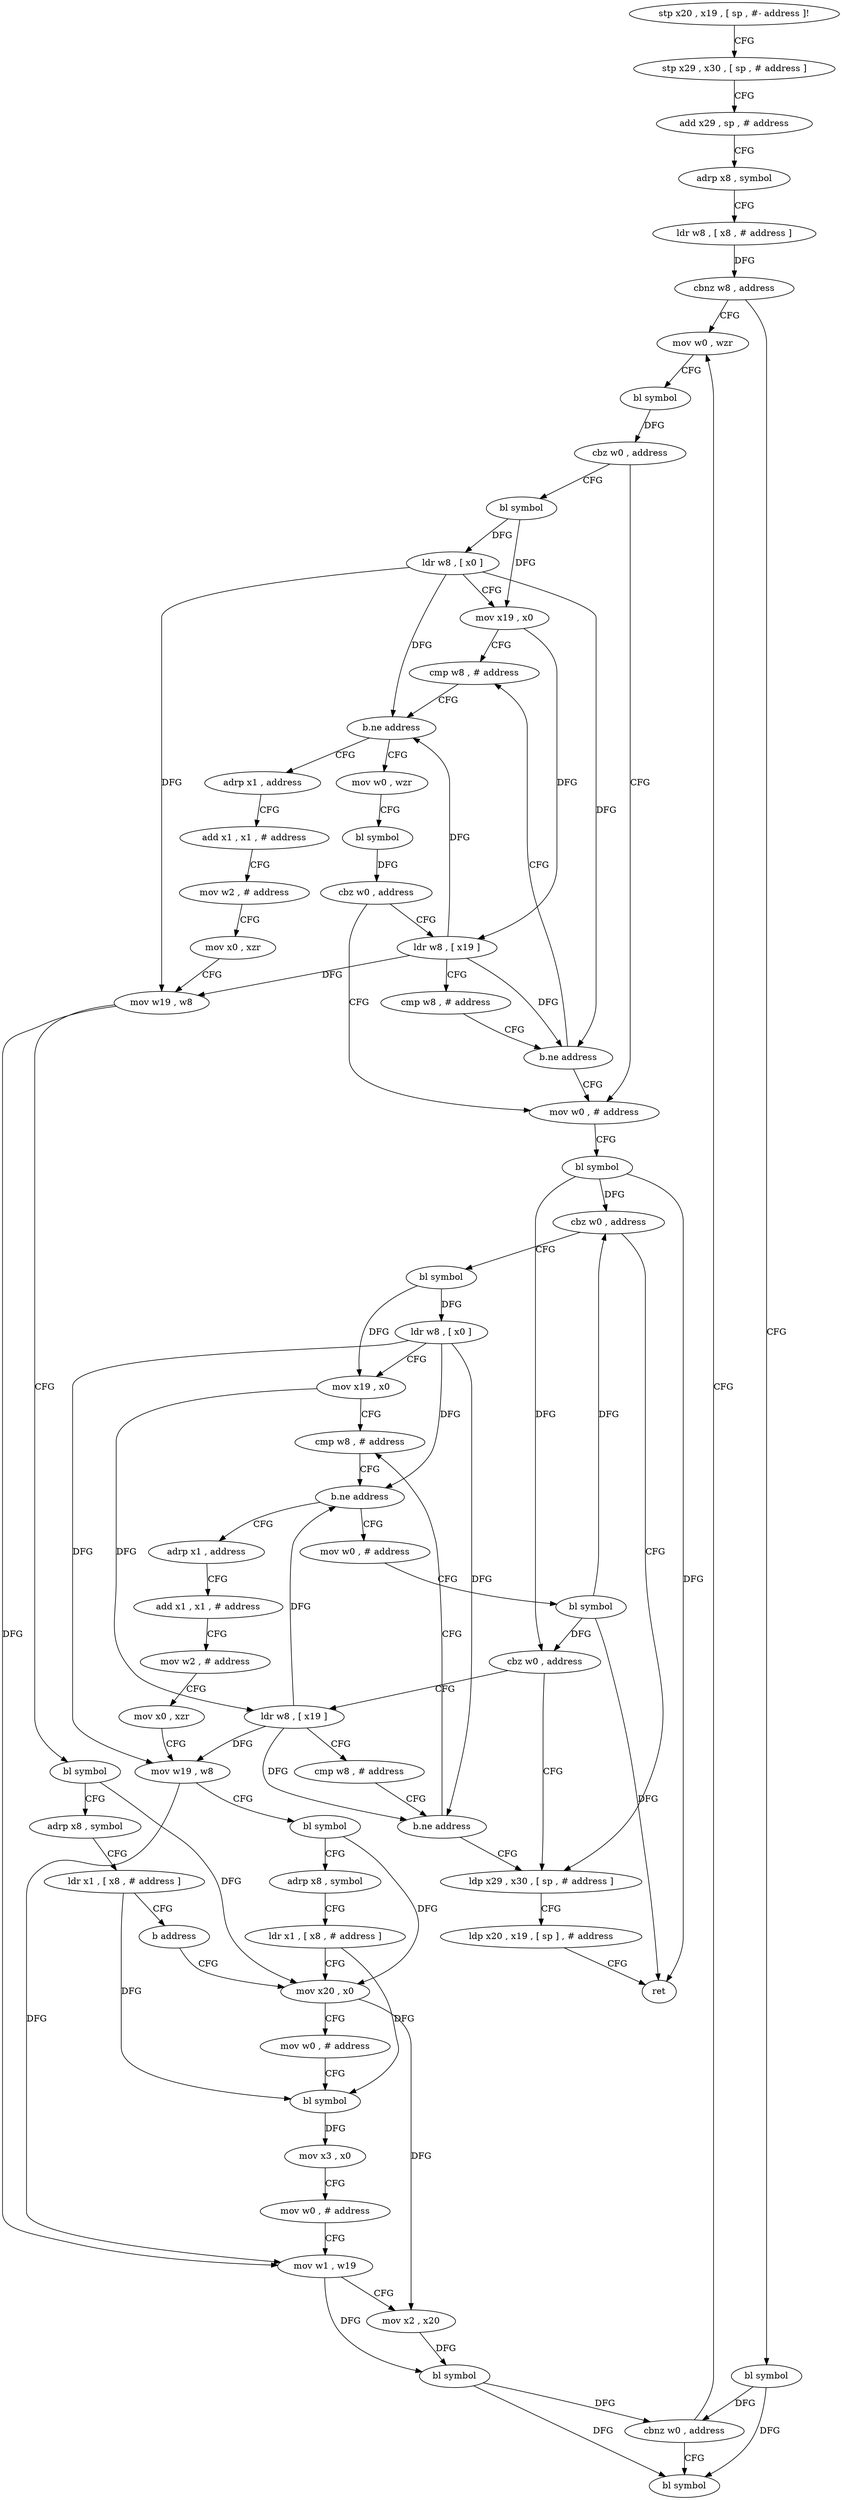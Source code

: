 digraph "func" {
"4213628" [label = "stp x20 , x19 , [ sp , #- address ]!" ]
"4213632" [label = "stp x29 , x30 , [ sp , # address ]" ]
"4213636" [label = "add x29 , sp , # address" ]
"4213640" [label = "adrp x8 , symbol" ]
"4213644" [label = "ldr w8 , [ x8 , # address ]" ]
"4213648" [label = "cbnz w8 , address" ]
"4213660" [label = "mov w0 , wzr" ]
"4213652" [label = "bl symbol" ]
"4213664" [label = "bl symbol" ]
"4213668" [label = "cbz w0 , address" ]
"4213716" [label = "mov w0 , # address" ]
"4213672" [label = "bl symbol" ]
"4213656" [label = "cbnz w0 , address" ]
"4213884" [label = "bl symbol" ]
"4213720" [label = "bl symbol" ]
"4213724" [label = "cbz w0 , address" ]
"4213772" [label = "ldp x29 , x30 , [ sp , # address ]" ]
"4213728" [label = "bl symbol" ]
"4213676" [label = "ldr w8 , [ x0 ]" ]
"4213680" [label = "mov x19 , x0" ]
"4213684" [label = "cmp w8 , # address" ]
"4213776" [label = "ldp x20 , x19 , [ sp ] , # address" ]
"4213780" [label = "ret" ]
"4213732" [label = "ldr w8 , [ x0 ]" ]
"4213736" [label = "mov x19 , x0" ]
"4213740" [label = "cmp w8 , # address" ]
"4213784" [label = "adrp x1 , address" ]
"4213788" [label = "add x1 , x1 , # address" ]
"4213792" [label = "mov w2 , # address" ]
"4213796" [label = "mov x0 , xzr" ]
"4213800" [label = "mov w19 , w8" ]
"4213804" [label = "bl symbol" ]
"4213808" [label = "adrp x8 , symbol" ]
"4213812" [label = "ldr x1 , [ x8 , # address ]" ]
"4213816" [label = "b address" ]
"4213852" [label = "mov x20 , x0" ]
"4213692" [label = "mov w0 , wzr" ]
"4213696" [label = "bl symbol" ]
"4213700" [label = "cbz w0 , address" ]
"4213704" [label = "ldr w8 , [ x19 ]" ]
"4213820" [label = "adrp x1 , address" ]
"4213824" [label = "add x1 , x1 , # address" ]
"4213828" [label = "mov w2 , # address" ]
"4213832" [label = "mov x0 , xzr" ]
"4213836" [label = "mov w19 , w8" ]
"4213840" [label = "bl symbol" ]
"4213844" [label = "adrp x8 , symbol" ]
"4213848" [label = "ldr x1 , [ x8 , # address ]" ]
"4213748" [label = "mov w0 , # address" ]
"4213752" [label = "bl symbol" ]
"4213756" [label = "cbz w0 , address" ]
"4213760" [label = "ldr w8 , [ x19 ]" ]
"4213856" [label = "mov w0 , # address" ]
"4213860" [label = "bl symbol" ]
"4213864" [label = "mov x3 , x0" ]
"4213868" [label = "mov w0 , # address" ]
"4213872" [label = "mov w1 , w19" ]
"4213876" [label = "mov x2 , x20" ]
"4213880" [label = "bl symbol" ]
"4213708" [label = "cmp w8 , # address" ]
"4213712" [label = "b.ne address" ]
"4213764" [label = "cmp w8 , # address" ]
"4213768" [label = "b.ne address" ]
"4213688" [label = "b.ne address" ]
"4213744" [label = "b.ne address" ]
"4213628" -> "4213632" [ label = "CFG" ]
"4213632" -> "4213636" [ label = "CFG" ]
"4213636" -> "4213640" [ label = "CFG" ]
"4213640" -> "4213644" [ label = "CFG" ]
"4213644" -> "4213648" [ label = "DFG" ]
"4213648" -> "4213660" [ label = "CFG" ]
"4213648" -> "4213652" [ label = "CFG" ]
"4213660" -> "4213664" [ label = "CFG" ]
"4213652" -> "4213656" [ label = "DFG" ]
"4213652" -> "4213884" [ label = "DFG" ]
"4213664" -> "4213668" [ label = "DFG" ]
"4213668" -> "4213716" [ label = "CFG" ]
"4213668" -> "4213672" [ label = "CFG" ]
"4213716" -> "4213720" [ label = "CFG" ]
"4213672" -> "4213676" [ label = "DFG" ]
"4213672" -> "4213680" [ label = "DFG" ]
"4213656" -> "4213884" [ label = "CFG" ]
"4213656" -> "4213660" [ label = "CFG" ]
"4213720" -> "4213724" [ label = "DFG" ]
"4213720" -> "4213780" [ label = "DFG" ]
"4213720" -> "4213756" [ label = "DFG" ]
"4213724" -> "4213772" [ label = "CFG" ]
"4213724" -> "4213728" [ label = "CFG" ]
"4213772" -> "4213776" [ label = "CFG" ]
"4213728" -> "4213732" [ label = "DFG" ]
"4213728" -> "4213736" [ label = "DFG" ]
"4213676" -> "4213680" [ label = "CFG" ]
"4213676" -> "4213688" [ label = "DFG" ]
"4213676" -> "4213800" [ label = "DFG" ]
"4213676" -> "4213712" [ label = "DFG" ]
"4213680" -> "4213684" [ label = "CFG" ]
"4213680" -> "4213704" [ label = "DFG" ]
"4213684" -> "4213688" [ label = "CFG" ]
"4213776" -> "4213780" [ label = "CFG" ]
"4213732" -> "4213736" [ label = "CFG" ]
"4213732" -> "4213744" [ label = "DFG" ]
"4213732" -> "4213836" [ label = "DFG" ]
"4213732" -> "4213768" [ label = "DFG" ]
"4213736" -> "4213740" [ label = "CFG" ]
"4213736" -> "4213760" [ label = "DFG" ]
"4213740" -> "4213744" [ label = "CFG" ]
"4213784" -> "4213788" [ label = "CFG" ]
"4213788" -> "4213792" [ label = "CFG" ]
"4213792" -> "4213796" [ label = "CFG" ]
"4213796" -> "4213800" [ label = "CFG" ]
"4213800" -> "4213804" [ label = "CFG" ]
"4213800" -> "4213872" [ label = "DFG" ]
"4213804" -> "4213808" [ label = "CFG" ]
"4213804" -> "4213852" [ label = "DFG" ]
"4213808" -> "4213812" [ label = "CFG" ]
"4213812" -> "4213816" [ label = "CFG" ]
"4213812" -> "4213860" [ label = "DFG" ]
"4213816" -> "4213852" [ label = "CFG" ]
"4213852" -> "4213856" [ label = "CFG" ]
"4213852" -> "4213876" [ label = "DFG" ]
"4213692" -> "4213696" [ label = "CFG" ]
"4213696" -> "4213700" [ label = "DFG" ]
"4213700" -> "4213716" [ label = "CFG" ]
"4213700" -> "4213704" [ label = "CFG" ]
"4213704" -> "4213708" [ label = "CFG" ]
"4213704" -> "4213688" [ label = "DFG" ]
"4213704" -> "4213800" [ label = "DFG" ]
"4213704" -> "4213712" [ label = "DFG" ]
"4213820" -> "4213824" [ label = "CFG" ]
"4213824" -> "4213828" [ label = "CFG" ]
"4213828" -> "4213832" [ label = "CFG" ]
"4213832" -> "4213836" [ label = "CFG" ]
"4213836" -> "4213840" [ label = "CFG" ]
"4213836" -> "4213872" [ label = "DFG" ]
"4213840" -> "4213844" [ label = "CFG" ]
"4213840" -> "4213852" [ label = "DFG" ]
"4213844" -> "4213848" [ label = "CFG" ]
"4213848" -> "4213852" [ label = "CFG" ]
"4213848" -> "4213860" [ label = "DFG" ]
"4213748" -> "4213752" [ label = "CFG" ]
"4213752" -> "4213756" [ label = "DFG" ]
"4213752" -> "4213724" [ label = "DFG" ]
"4213752" -> "4213780" [ label = "DFG" ]
"4213756" -> "4213772" [ label = "CFG" ]
"4213756" -> "4213760" [ label = "CFG" ]
"4213760" -> "4213764" [ label = "CFG" ]
"4213760" -> "4213744" [ label = "DFG" ]
"4213760" -> "4213836" [ label = "DFG" ]
"4213760" -> "4213768" [ label = "DFG" ]
"4213856" -> "4213860" [ label = "CFG" ]
"4213860" -> "4213864" [ label = "DFG" ]
"4213864" -> "4213868" [ label = "CFG" ]
"4213868" -> "4213872" [ label = "CFG" ]
"4213872" -> "4213876" [ label = "CFG" ]
"4213872" -> "4213880" [ label = "DFG" ]
"4213876" -> "4213880" [ label = "DFG" ]
"4213880" -> "4213884" [ label = "DFG" ]
"4213880" -> "4213656" [ label = "DFG" ]
"4213708" -> "4213712" [ label = "CFG" ]
"4213712" -> "4213684" [ label = "CFG" ]
"4213712" -> "4213716" [ label = "CFG" ]
"4213764" -> "4213768" [ label = "CFG" ]
"4213768" -> "4213740" [ label = "CFG" ]
"4213768" -> "4213772" [ label = "CFG" ]
"4213688" -> "4213784" [ label = "CFG" ]
"4213688" -> "4213692" [ label = "CFG" ]
"4213744" -> "4213820" [ label = "CFG" ]
"4213744" -> "4213748" [ label = "CFG" ]
}

